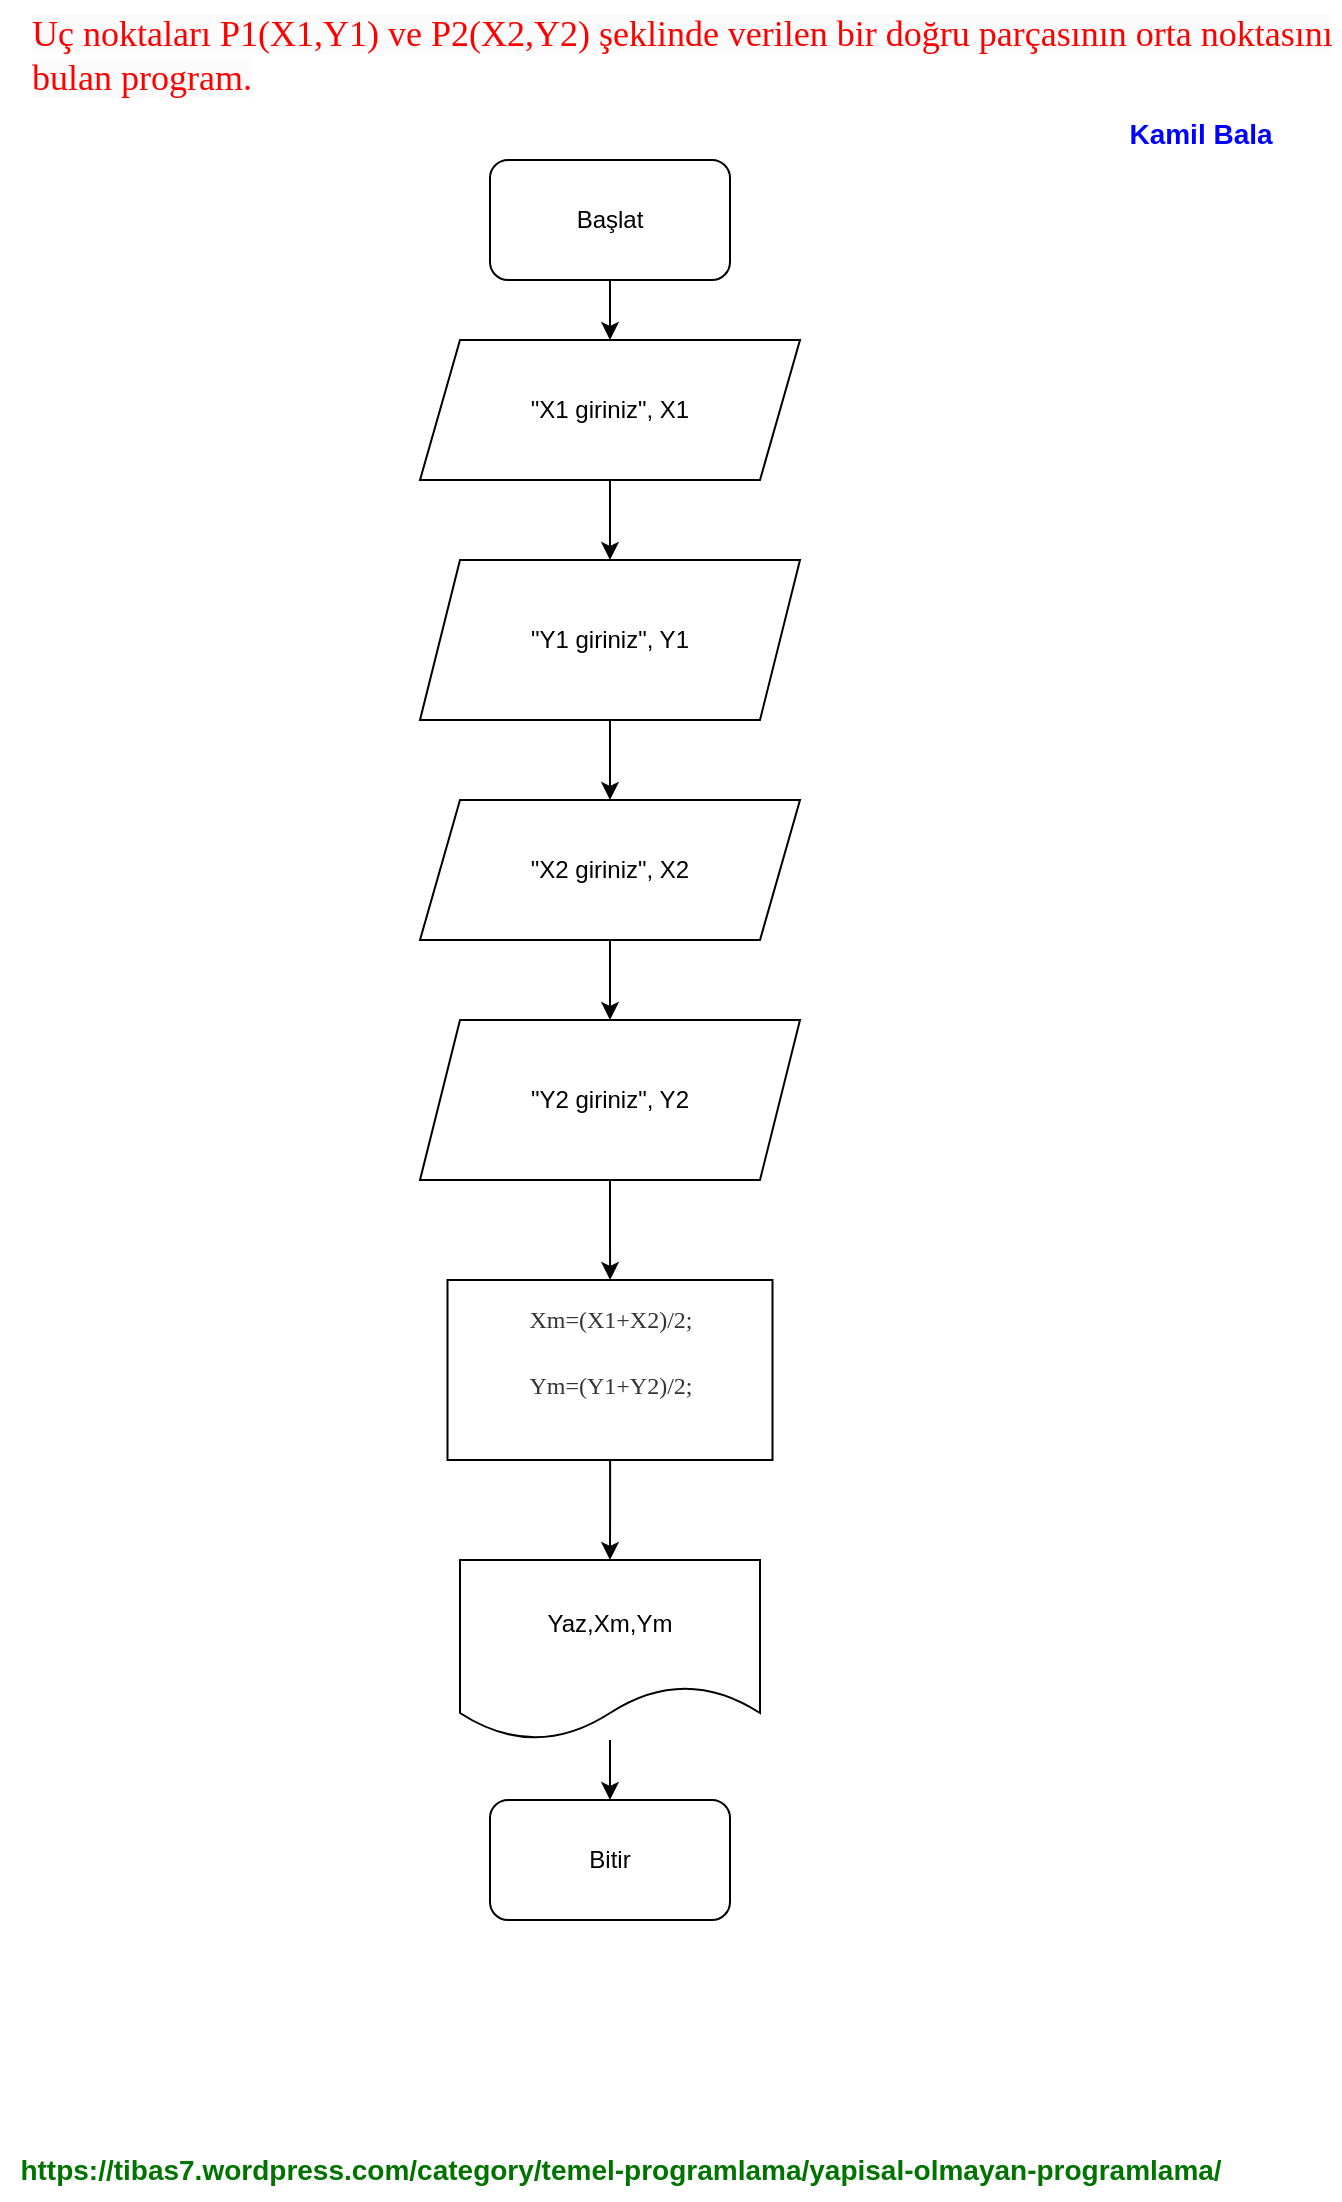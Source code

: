 <mxfile version="20.8.16" type="device"><diagram name="Sayfa -1" id="HH79vYCIUQZker7YnYB9"><mxGraphModel dx="1084" dy="634" grid="1" gridSize="10" guides="1" tooltips="1" connect="1" arrows="1" fold="1" page="1" pageScale="1" pageWidth="827" pageHeight="1169" math="0" shadow="0"><root><mxCell id="0"/><mxCell id="1" parent="0"/><mxCell id="5Ir3c3IeqkOVajq5ck5g-4" style="edgeStyle=orthogonalEdgeStyle;rounded=0;orthogonalLoop=1;jettySize=auto;html=1;entryX=0.5;entryY=0;entryDx=0;entryDy=0;" parent="1" source="5Ir3c3IeqkOVajq5ck5g-1" target="5Ir3c3IeqkOVajq5ck5g-3" edge="1"><mxGeometry relative="1" as="geometry"/></mxCell><mxCell id="5Ir3c3IeqkOVajq5ck5g-1" value="Başlat" style="rounded=1;whiteSpace=wrap;html=1;" parent="1" vertex="1"><mxGeometry x="315" y="100" width="120" height="60" as="geometry"/></mxCell><mxCell id="5Ir3c3IeqkOVajq5ck5g-2" value="Bitir" style="rounded=1;whiteSpace=wrap;html=1;" parent="1" vertex="1"><mxGeometry x="315" y="920" width="120" height="60" as="geometry"/></mxCell><mxCell id="AiwrwXVYAzowbeAoe26C-2" value="" style="edgeStyle=orthogonalEdgeStyle;rounded=0;orthogonalLoop=1;jettySize=auto;html=1;" parent="1" source="5Ir3c3IeqkOVajq5ck5g-3" target="AiwrwXVYAzowbeAoe26C-1" edge="1"><mxGeometry relative="1" as="geometry"/></mxCell><mxCell id="5Ir3c3IeqkOVajq5ck5g-3" value="&quot;X1 giriniz&quot;, X1" style="shape=parallelogram;perimeter=parallelogramPerimeter;whiteSpace=wrap;html=1;fixedSize=1;" parent="1" vertex="1"><mxGeometry x="280" y="190" width="190" height="70" as="geometry"/></mxCell><mxCell id="5Ir3c3IeqkOVajq5ck5g-8" style="edgeStyle=orthogonalEdgeStyle;rounded=0;orthogonalLoop=1;jettySize=auto;html=1;entryX=0.5;entryY=0;entryDx=0;entryDy=0;" parent="1" source="5Ir3c3IeqkOVajq5ck5g-5" target="5Ir3c3IeqkOVajq5ck5g-2" edge="1"><mxGeometry relative="1" as="geometry"/></mxCell><mxCell id="5Ir3c3IeqkOVajq5ck5g-5" value="Yaz,Xm,Ym" style="shape=document;whiteSpace=wrap;html=1;boundedLbl=1;" parent="1" vertex="1"><mxGeometry x="300" y="800" width="150" height="90" as="geometry"/></mxCell><mxCell id="lfFPv9Cbbby7XueaSf2V-4" value="" style="edgeStyle=orthogonalEdgeStyle;rounded=0;orthogonalLoop=1;jettySize=auto;html=1;" edge="1" parent="1" source="AiwrwXVYAzowbeAoe26C-1" target="lfFPv9Cbbby7XueaSf2V-2"><mxGeometry relative="1" as="geometry"/></mxCell><mxCell id="AiwrwXVYAzowbeAoe26C-1" value="&quot;Y1 giriniz&quot;, Y1" style="shape=parallelogram;perimeter=parallelogramPerimeter;whiteSpace=wrap;html=1;fixedSize=1;" parent="1" vertex="1"><mxGeometry x="280" y="300" width="190" height="80" as="geometry"/></mxCell><mxCell id="AiwrwXVYAzowbeAoe26C-6" value="" style="edgeStyle=orthogonalEdgeStyle;rounded=0;orthogonalLoop=1;jettySize=auto;html=1;" parent="1" source="AiwrwXVYAzowbeAoe26C-4" target="5Ir3c3IeqkOVajq5ck5g-5" edge="1"><mxGeometry relative="1" as="geometry"/></mxCell><mxCell id="AiwrwXVYAzowbeAoe26C-4" value="&lt;p style=&quot;border: 0px; font-family: &amp;quot;Fertigo Pro&amp;quot;, fertigo-pro-1, fertigo-pro-2, Georgia, &amp;quot;Bitstream Charter&amp;quot;, serif; margin: 0px 0px 1.5em; outline: 0px; padding: 0px; vertical-align: baseline; color: rgb(51, 51, 51); text-align: left;&quot;&gt;Xm=(X1+X2)/2;&lt;/p&gt;&lt;p style=&quot;border: 0px; font-family: &amp;quot;Fertigo Pro&amp;quot;, fertigo-pro-1, fertigo-pro-2, Georgia, &amp;quot;Bitstream Charter&amp;quot;, serif; margin: 0px 0px 1.5em; outline: 0px; padding: 0px; vertical-align: baseline; color: rgb(51, 51, 51); text-align: left;&quot;&gt;Ym=(Y1+Y2)/2;&lt;/p&gt;" style="rounded=0;whiteSpace=wrap;html=1;" parent="1" vertex="1"><mxGeometry x="293.75" y="660" width="162.5" height="90" as="geometry"/></mxCell><mxCell id="oV6WeicEwPRYcoy7KCBL-1" value="&lt;font color=&quot;#007300&quot;&gt;&lt;b&gt;https://tibas7.wordpress.com/category/temel-programlama/yapisal-olmayan-programlama/&lt;/b&gt;&lt;/font&gt;" style="text;html=1;align=center;verticalAlign=middle;resizable=0;points=[];autosize=1;strokeColor=none;fillColor=none;fontSize=14;fontColor=#0000FF;" parent="1" vertex="1"><mxGeometry x="70" y="1090" width="620" height="30" as="geometry"/></mxCell><mxCell id="oV6WeicEwPRYcoy7KCBL-2" value="&lt;span style=&quot;color: rgb(255, 0, 0); font-family: &amp;quot;Comic Sans MS&amp;quot;; font-size: 18px; font-style: normal; font-variant-ligatures: normal; font-variant-caps: normal; font-weight: 400; letter-spacing: normal; orphans: 2; text-align: center; text-indent: 0px; text-transform: none; widows: 2; word-spacing: 0px; -webkit-text-stroke-width: 0px; background-color: rgb(251, 251, 251); text-decoration-thickness: initial; text-decoration-style: initial; text-decoration-color: initial; float: none; display: inline !important;&quot;&gt;Uç noktaları P1(X1,Y1) ve P2(X2,Y2) şeklinde verilen bir doğru parçasının orta noktasını bulan program.&lt;/span&gt;" style="text;whiteSpace=wrap;html=1;" parent="1" vertex="1"><mxGeometry x="84" y="20" width="656" height="40" as="geometry"/></mxCell><mxCell id="oV6WeicEwPRYcoy7KCBL-3" value="&lt;font style=&quot;font-size: 14px;&quot; color=&quot;#0000ff&quot;&gt;&lt;b&gt;Kamil Bala&lt;br&gt;&lt;br&gt;&lt;/b&gt;&lt;/font&gt;" style="text;html=1;align=center;verticalAlign=middle;resizable=0;points=[];autosize=1;strokeColor=none;fillColor=none;" parent="1" vertex="1"><mxGeometry x="620" y="70" width="100" height="50" as="geometry"/></mxCell><mxCell id="lfFPv9Cbbby7XueaSf2V-1" value="" style="edgeStyle=orthogonalEdgeStyle;rounded=0;orthogonalLoop=1;jettySize=auto;html=1;" edge="1" parent="1" source="lfFPv9Cbbby7XueaSf2V-2" target="lfFPv9Cbbby7XueaSf2V-3"><mxGeometry relative="1" as="geometry"/></mxCell><mxCell id="lfFPv9Cbbby7XueaSf2V-2" value="&quot;X2 giriniz&quot;, X2" style="shape=parallelogram;perimeter=parallelogramPerimeter;whiteSpace=wrap;html=1;fixedSize=1;" vertex="1" parent="1"><mxGeometry x="280" y="420" width="190" height="70" as="geometry"/></mxCell><mxCell id="lfFPv9Cbbby7XueaSf2V-5" value="" style="edgeStyle=orthogonalEdgeStyle;rounded=0;orthogonalLoop=1;jettySize=auto;html=1;" edge="1" parent="1" source="lfFPv9Cbbby7XueaSf2V-3" target="AiwrwXVYAzowbeAoe26C-4"><mxGeometry relative="1" as="geometry"/></mxCell><mxCell id="lfFPv9Cbbby7XueaSf2V-3" value="&quot;Y2 giriniz&quot;, Y2" style="shape=parallelogram;perimeter=parallelogramPerimeter;whiteSpace=wrap;html=1;fixedSize=1;" vertex="1" parent="1"><mxGeometry x="280" y="530" width="190" height="80" as="geometry"/></mxCell></root></mxGraphModel></diagram></mxfile>